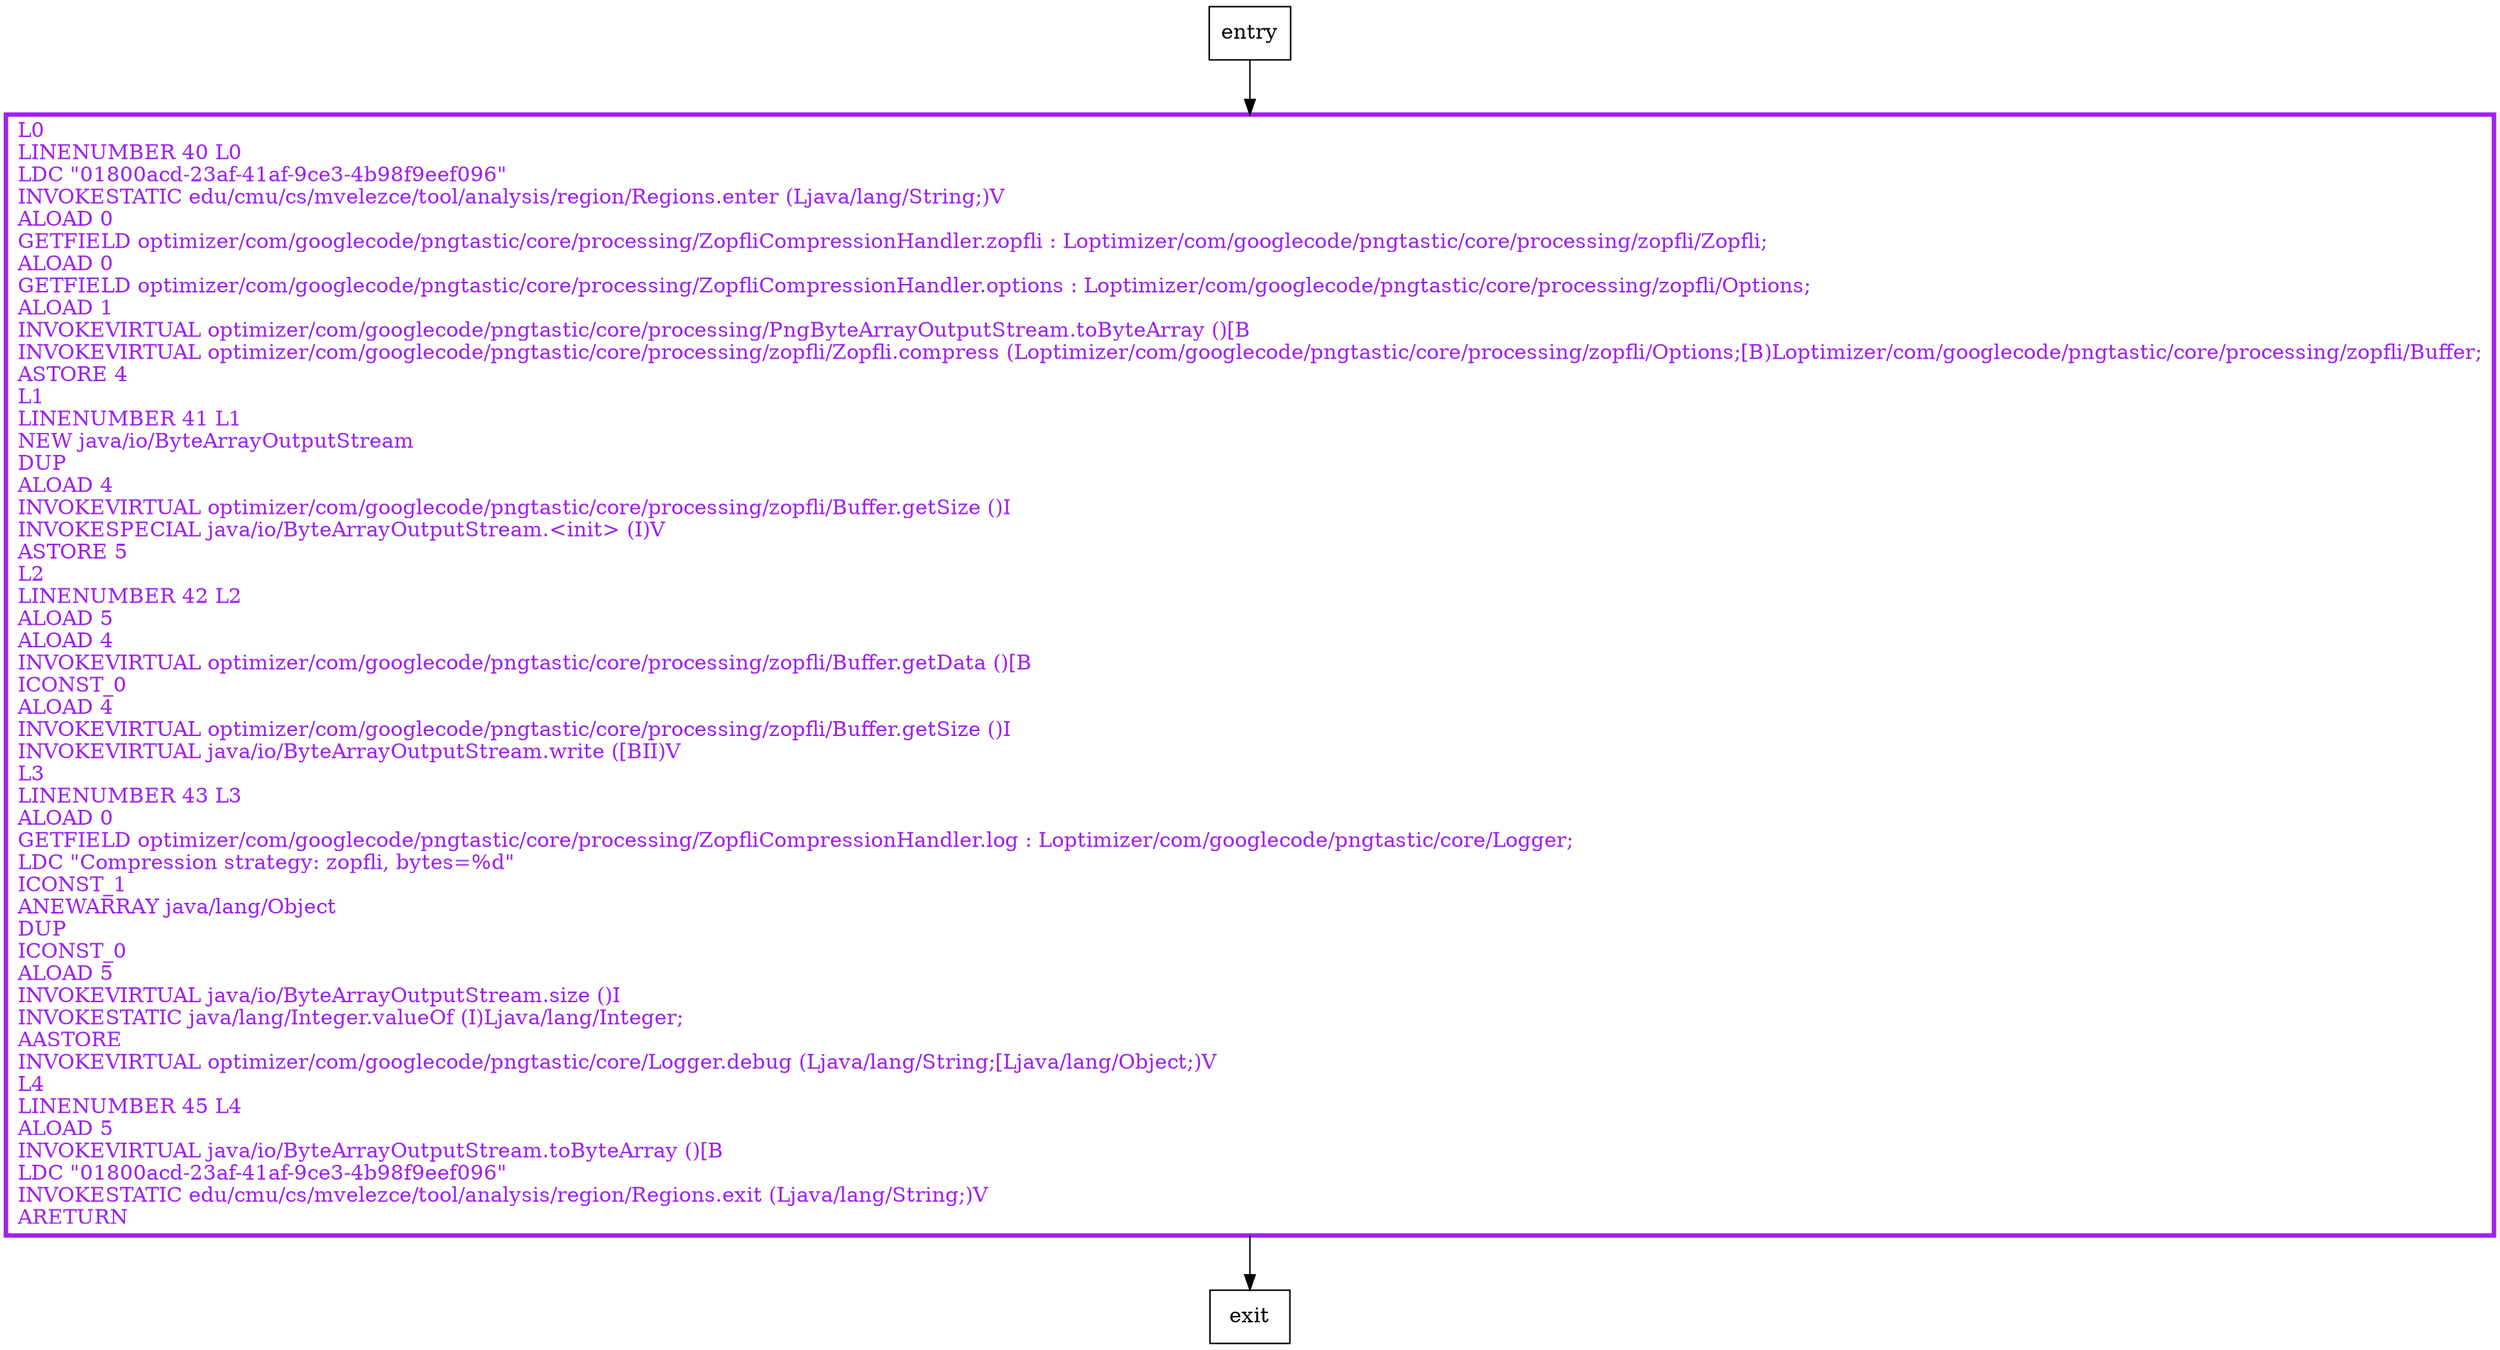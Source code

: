 digraph deflate {
node [shape=record];
1250819766 [label="L0\lLINENUMBER 40 L0\lLDC \"01800acd-23af-41af-9ce3-4b98f9eef096\"\lINVOKESTATIC edu/cmu/cs/mvelezce/tool/analysis/region/Regions.enter (Ljava/lang/String;)V\lALOAD 0\lGETFIELD optimizer/com/googlecode/pngtastic/core/processing/ZopfliCompressionHandler.zopfli : Loptimizer/com/googlecode/pngtastic/core/processing/zopfli/Zopfli;\lALOAD 0\lGETFIELD optimizer/com/googlecode/pngtastic/core/processing/ZopfliCompressionHandler.options : Loptimizer/com/googlecode/pngtastic/core/processing/zopfli/Options;\lALOAD 1\lINVOKEVIRTUAL optimizer/com/googlecode/pngtastic/core/processing/PngByteArrayOutputStream.toByteArray ()[B\lINVOKEVIRTUAL optimizer/com/googlecode/pngtastic/core/processing/zopfli/Zopfli.compress (Loptimizer/com/googlecode/pngtastic/core/processing/zopfli/Options;[B)Loptimizer/com/googlecode/pngtastic/core/processing/zopfli/Buffer;\lASTORE 4\lL1\lLINENUMBER 41 L1\lNEW java/io/ByteArrayOutputStream\lDUP\lALOAD 4\lINVOKEVIRTUAL optimizer/com/googlecode/pngtastic/core/processing/zopfli/Buffer.getSize ()I\lINVOKESPECIAL java/io/ByteArrayOutputStream.\<init\> (I)V\lASTORE 5\lL2\lLINENUMBER 42 L2\lALOAD 5\lALOAD 4\lINVOKEVIRTUAL optimizer/com/googlecode/pngtastic/core/processing/zopfli/Buffer.getData ()[B\lICONST_0\lALOAD 4\lINVOKEVIRTUAL optimizer/com/googlecode/pngtastic/core/processing/zopfli/Buffer.getSize ()I\lINVOKEVIRTUAL java/io/ByteArrayOutputStream.write ([BII)V\lL3\lLINENUMBER 43 L3\lALOAD 0\lGETFIELD optimizer/com/googlecode/pngtastic/core/processing/ZopfliCompressionHandler.log : Loptimizer/com/googlecode/pngtastic/core/Logger;\lLDC \"Compression strategy: zopfli, bytes=%d\"\lICONST_1\lANEWARRAY java/lang/Object\lDUP\lICONST_0\lALOAD 5\lINVOKEVIRTUAL java/io/ByteArrayOutputStream.size ()I\lINVOKESTATIC java/lang/Integer.valueOf (I)Ljava/lang/Integer;\lAASTORE\lINVOKEVIRTUAL optimizer/com/googlecode/pngtastic/core/Logger.debug (Ljava/lang/String;[Ljava/lang/Object;)V\lL4\lLINENUMBER 45 L4\lALOAD 5\lINVOKEVIRTUAL java/io/ByteArrayOutputStream.toByteArray ()[B\lLDC \"01800acd-23af-41af-9ce3-4b98f9eef096\"\lINVOKESTATIC edu/cmu/cs/mvelezce/tool/analysis/region/Regions.exit (Ljava/lang/String;)V\lARETURN\l"];
entry;
exit;
entry -> 1250819766;
1250819766 -> exit;
1250819766[fontcolor="purple", penwidth=3, color="purple"];
}
